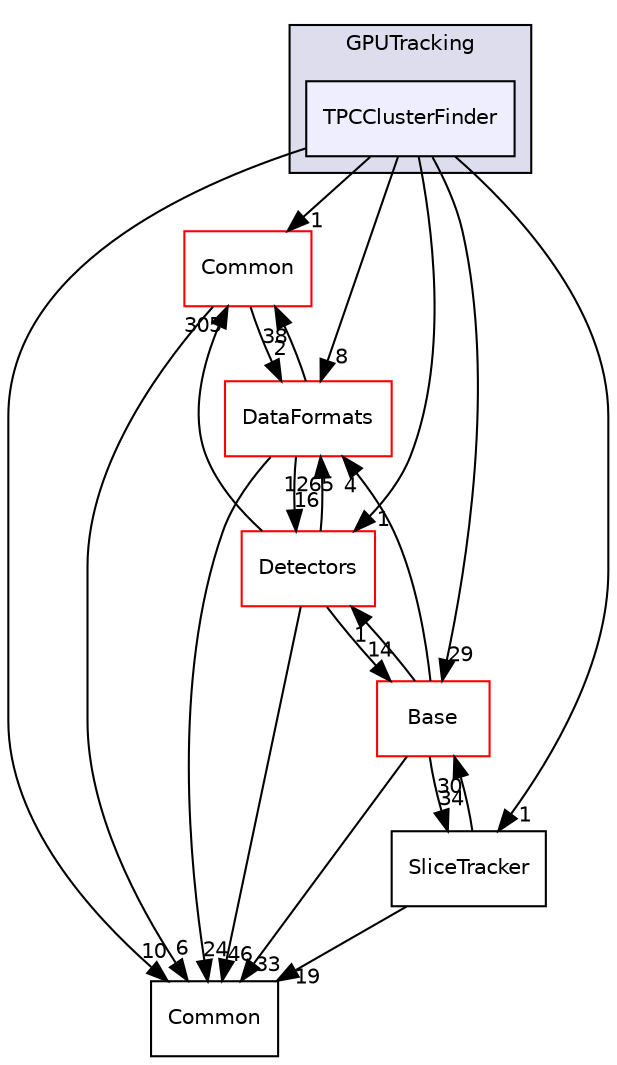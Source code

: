 digraph "/home/travis/build/AliceO2Group/AliceO2/GPU/GPUTracking/TPCClusterFinder" {
  bgcolor=transparent;
  compound=true
  node [ fontsize="10", fontname="Helvetica"];
  edge [ labelfontsize="10", labelfontname="Helvetica"];
  subgraph clusterdir_77030b149987c946eb2e85728f65acc0 {
    graph [ bgcolor="#ddddee", pencolor="black", label="GPUTracking" fontname="Helvetica", fontsize="10", URL="dir_77030b149987c946eb2e85728f65acc0.html"]
  dir_2add44c2e86b1ce794c82f89c520272d [shape=box, label="TPCClusterFinder", style="filled", fillcolor="#eeeeff", pencolor="black", URL="dir_2add44c2e86b1ce794c82f89c520272d.html"];
  }
  dir_ba48ca66118492a4424f86e9da0f6902 [shape=box label="Common" URL="dir_ba48ca66118492a4424f86e9da0f6902.html"];
  dir_4ab6b4cc6a7edbff49100e9123df213f [shape=box label="Common" color="red" URL="dir_4ab6b4cc6a7edbff49100e9123df213f.html"];
  dir_051dca18e802f8e9474f2e30d29c04e0 [shape=box label="Detectors" color="red" URL="dir_051dca18e802f8e9474f2e30d29c04e0.html"];
  dir_442920581a03c66cf8c08ae559108050 [shape=box label="Base" color="red" URL="dir_442920581a03c66cf8c08ae559108050.html"];
  dir_b1a191f241d56beebc4ffdb42af892eb [shape=box label="SliceTracker" URL="dir_b1a191f241d56beebc4ffdb42af892eb.html"];
  dir_2171f7ec022c5423887b07c69b2f5b48 [shape=box label="DataFormats" color="red" URL="dir_2171f7ec022c5423887b07c69b2f5b48.html"];
  dir_4ab6b4cc6a7edbff49100e9123df213f->dir_ba48ca66118492a4424f86e9da0f6902 [headlabel="6", labeldistance=1.5 headhref="dir_000036_000741.html"];
  dir_4ab6b4cc6a7edbff49100e9123df213f->dir_2171f7ec022c5423887b07c69b2f5b48 [headlabel="2", labeldistance=1.5 headhref="dir_000036_000090.html"];
  dir_051dca18e802f8e9474f2e30d29c04e0->dir_ba48ca66118492a4424f86e9da0f6902 [headlabel="46", labeldistance=1.5 headhref="dir_000049_000741.html"];
  dir_051dca18e802f8e9474f2e30d29c04e0->dir_4ab6b4cc6a7edbff49100e9123df213f [headlabel="305", labeldistance=1.5 headhref="dir_000049_000036.html"];
  dir_051dca18e802f8e9474f2e30d29c04e0->dir_442920581a03c66cf8c08ae559108050 [headlabel="14", labeldistance=1.5 headhref="dir_000049_000743.html"];
  dir_051dca18e802f8e9474f2e30d29c04e0->dir_2171f7ec022c5423887b07c69b2f5b48 [headlabel="1265", labeldistance=1.5 headhref="dir_000049_000090.html"];
  dir_442920581a03c66cf8c08ae559108050->dir_ba48ca66118492a4424f86e9da0f6902 [headlabel="33", labeldistance=1.5 headhref="dir_000743_000741.html"];
  dir_442920581a03c66cf8c08ae559108050->dir_051dca18e802f8e9474f2e30d29c04e0 [headlabel="1", labeldistance=1.5 headhref="dir_000743_000049.html"];
  dir_442920581a03c66cf8c08ae559108050->dir_b1a191f241d56beebc4ffdb42af892eb [headlabel="34", labeldistance=1.5 headhref="dir_000743_000759.html"];
  dir_442920581a03c66cf8c08ae559108050->dir_2171f7ec022c5423887b07c69b2f5b48 [headlabel="4", labeldistance=1.5 headhref="dir_000743_000090.html"];
  dir_2add44c2e86b1ce794c82f89c520272d->dir_ba48ca66118492a4424f86e9da0f6902 [headlabel="10", labeldistance=1.5 headhref="dir_000768_000741.html"];
  dir_2add44c2e86b1ce794c82f89c520272d->dir_4ab6b4cc6a7edbff49100e9123df213f [headlabel="1", labeldistance=1.5 headhref="dir_000768_000036.html"];
  dir_2add44c2e86b1ce794c82f89c520272d->dir_051dca18e802f8e9474f2e30d29c04e0 [headlabel="1", labeldistance=1.5 headhref="dir_000768_000049.html"];
  dir_2add44c2e86b1ce794c82f89c520272d->dir_442920581a03c66cf8c08ae559108050 [headlabel="29", labeldistance=1.5 headhref="dir_000768_000743.html"];
  dir_2add44c2e86b1ce794c82f89c520272d->dir_b1a191f241d56beebc4ffdb42af892eb [headlabel="1", labeldistance=1.5 headhref="dir_000768_000759.html"];
  dir_2add44c2e86b1ce794c82f89c520272d->dir_2171f7ec022c5423887b07c69b2f5b48 [headlabel="8", labeldistance=1.5 headhref="dir_000768_000090.html"];
  dir_b1a191f241d56beebc4ffdb42af892eb->dir_ba48ca66118492a4424f86e9da0f6902 [headlabel="19", labeldistance=1.5 headhref="dir_000759_000741.html"];
  dir_b1a191f241d56beebc4ffdb42af892eb->dir_442920581a03c66cf8c08ae559108050 [headlabel="30", labeldistance=1.5 headhref="dir_000759_000743.html"];
  dir_2171f7ec022c5423887b07c69b2f5b48->dir_ba48ca66118492a4424f86e9da0f6902 [headlabel="24", labeldistance=1.5 headhref="dir_000090_000741.html"];
  dir_2171f7ec022c5423887b07c69b2f5b48->dir_4ab6b4cc6a7edbff49100e9123df213f [headlabel="38", labeldistance=1.5 headhref="dir_000090_000036.html"];
  dir_2171f7ec022c5423887b07c69b2f5b48->dir_051dca18e802f8e9474f2e30d29c04e0 [headlabel="16", labeldistance=1.5 headhref="dir_000090_000049.html"];
}
